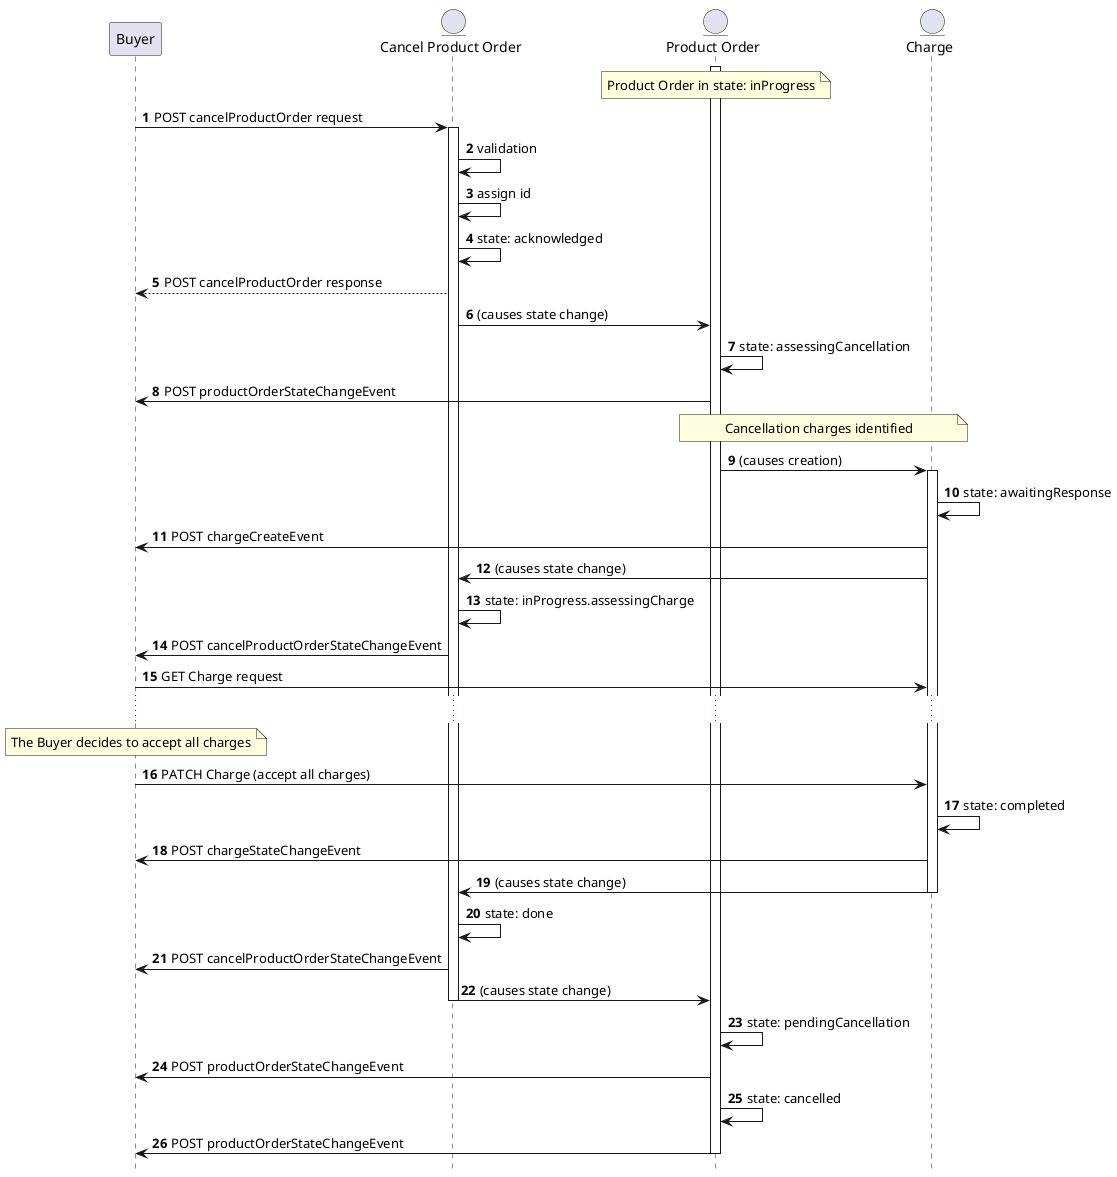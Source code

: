 @startuml

hide footbox

participant Buyer
entity "Cancel Product Order" as CPO
entity "Product Order" as PO
entity Charge

autonumber
activate PO
note over PO: Product Order in state: inProgress
Buyer -> CPO : POST cancelProductOrder request
activate CPO
CPO -> CPO: validation
CPO -> CPO: assign id
CPO -> CPO: state: acknowledged
CPO --> Buyer: POST cancelProductOrder response

CPO -> PO: (causes state change)
PO -> PO: state: assessingCancellation
PO -> Buyer: POST productOrderStateChangeEvent

note over PO, Charge: Cancellation charges identified

PO -> Charge: (causes creation)
activate Charge

Charge -> Charge: state: awaitingResponse
Charge -> Buyer: POST chargeCreateEvent
Charge -> CPO: (causes state change)
CPO -> CPO: state: inProgress.assessingCharge
CPO -> Buyer: POST cancelProductOrderStateChangeEvent
Buyer -> Charge: GET Charge request

...
note over Buyer: The Buyer decides to accept all charges
Buyer -> Charge: PATCH Charge (accept all charges)

Charge -> Charge: state: completed
Charge -> Buyer: POST chargeStateChangeEvent
Charge -> CPO: (causes state change)
deactivate Charge
CPO -> CPO: state: done
CPO -> Buyer: POST cancelProductOrderStateChangeEvent
CPO -> PO: (causes state change)
deactivate CPO

PO -> PO: state: pendingCancellation
PO -> Buyer: POST productOrderStateChangeEvent
PO -> PO: state: cancelled
PO -> Buyer: POST productOrderStateChangeEvent
deactivate PO

@enduml
